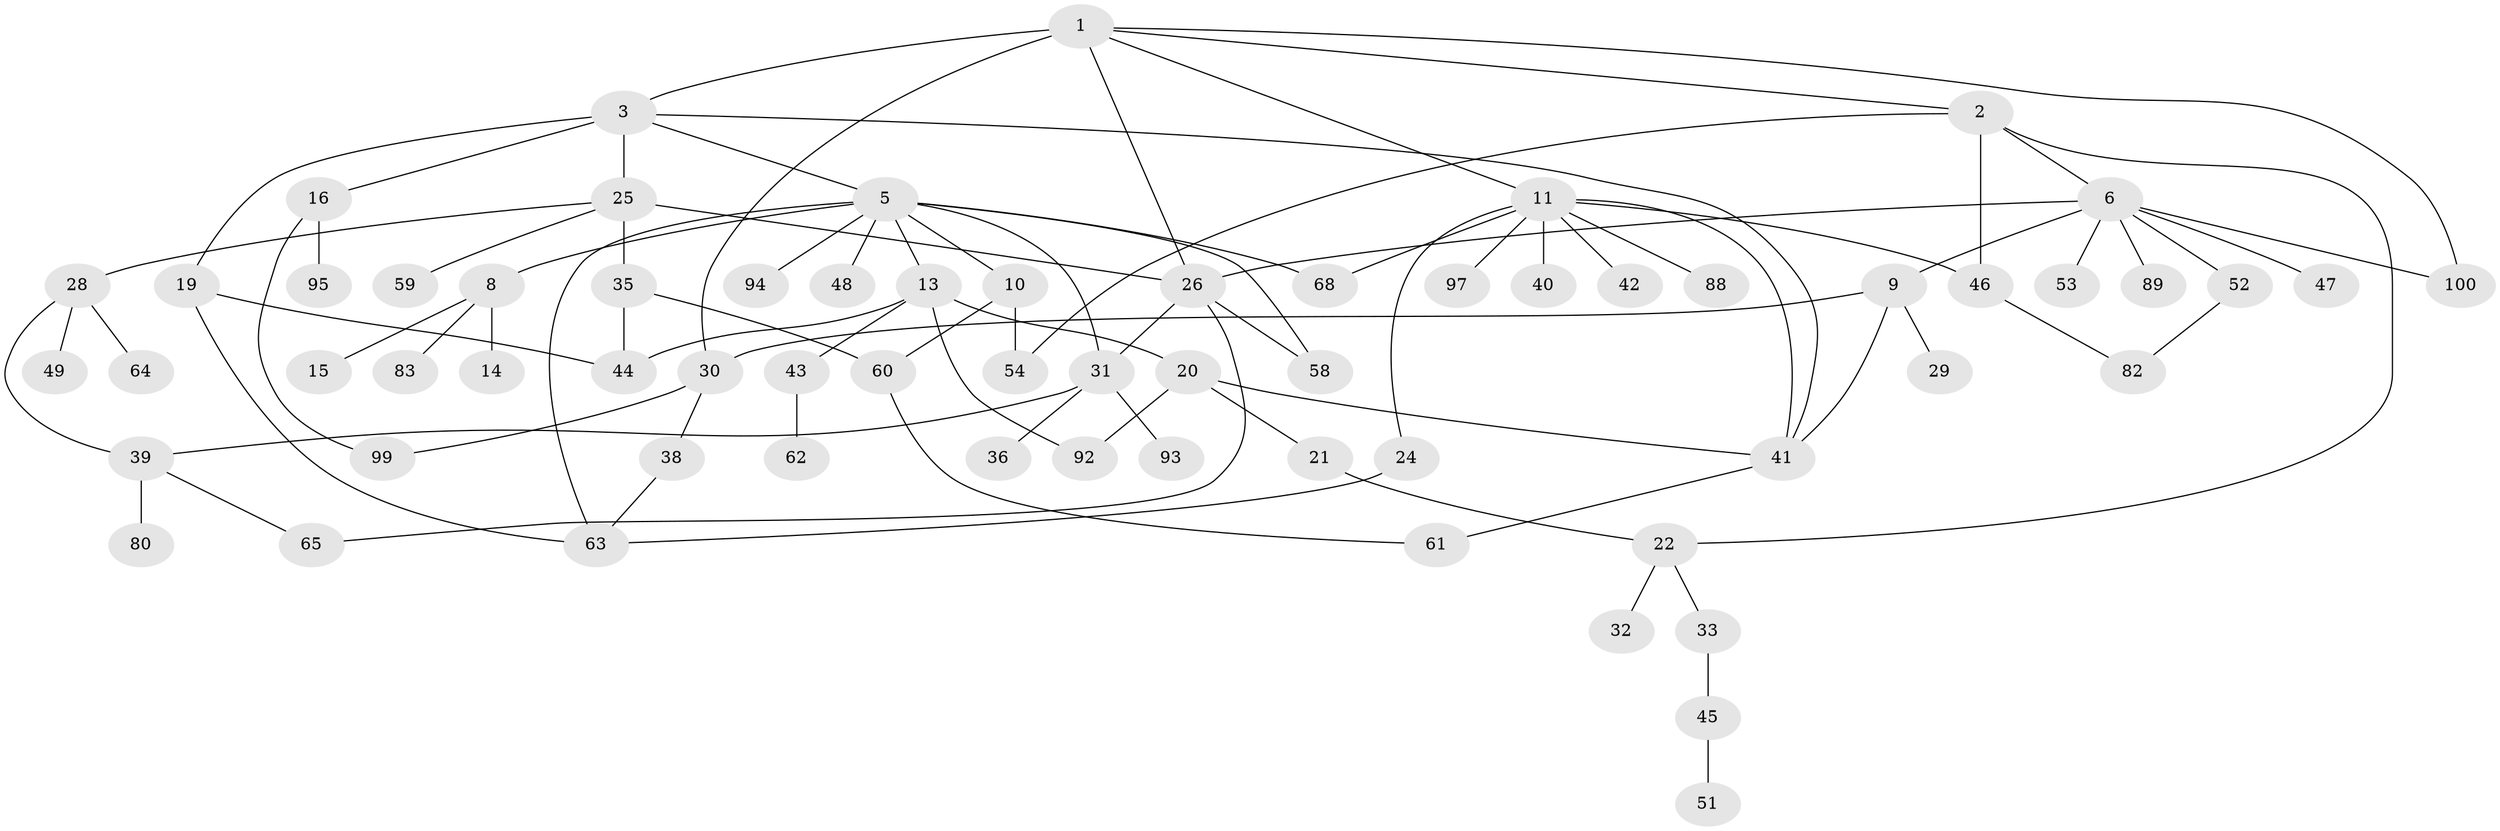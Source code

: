 // original degree distribution, {4: 0.06, 5: 0.07, 7: 0.02, 9: 0.01, 8: 0.01, 2: 0.34, 3: 0.19, 6: 0.01, 1: 0.29}
// Generated by graph-tools (version 1.1) at 2025/54/02/21/25 11:54:43]
// undirected, 65 vertices, 89 edges
graph export_dot {
graph [start="1"]
  node [color=gray90,style=filled];
  1 [super="+4"];
  2 [super="+87"];
  3 [super="+70"];
  5 [super="+17"];
  6 [super="+7"];
  8;
  9 [super="+23"];
  10 [super="+18"];
  11 [super="+12"];
  13;
  14;
  15;
  16 [super="+73"];
  19 [super="+67"];
  20 [super="+85"];
  21 [super="+84"];
  22 [super="+27"];
  24 [super="+86"];
  25 [super="+57"];
  26 [super="+91"];
  28;
  29 [super="+79"];
  30 [super="+78"];
  31 [super="+34"];
  32;
  33;
  35;
  36 [super="+37"];
  38;
  39 [super="+55"];
  40;
  41 [super="+76"];
  42 [super="+72"];
  43;
  44 [super="+56"];
  45 [super="+81"];
  46;
  47 [super="+50"];
  48 [super="+66"];
  49 [super="+96"];
  51;
  52 [super="+75"];
  53;
  54;
  58;
  59;
  60 [super="+77"];
  61 [super="+69"];
  62 [super="+98"];
  63 [super="+74"];
  64;
  65 [super="+71"];
  68;
  80 [super="+90"];
  82;
  83;
  88;
  89;
  92;
  93;
  94;
  95;
  97;
  99;
  100;
  1 -- 2;
  1 -- 3 [weight=2];
  1 -- 100;
  1 -- 26;
  1 -- 11;
  1 -- 30;
  2 -- 6;
  2 -- 22;
  2 -- 54;
  2 -- 46;
  3 -- 5;
  3 -- 16;
  3 -- 19;
  3 -- 25;
  3 -- 41;
  5 -- 8;
  5 -- 10;
  5 -- 13;
  5 -- 48;
  5 -- 63;
  5 -- 68;
  5 -- 58;
  5 -- 94;
  5 -- 31;
  6 -- 9;
  6 -- 47;
  6 -- 53;
  6 -- 89;
  6 -- 100;
  6 -- 26;
  6 -- 52;
  8 -- 14;
  8 -- 15;
  8 -- 83;
  9 -- 29;
  9 -- 41;
  9 -- 30;
  10 -- 60;
  10 -- 54;
  11 -- 24;
  11 -- 40;
  11 -- 88;
  11 -- 97;
  11 -- 68;
  11 -- 41;
  11 -- 42;
  11 -- 46;
  13 -- 20;
  13 -- 43;
  13 -- 44;
  13 -- 92;
  16 -- 99;
  16 -- 95;
  19 -- 63;
  19 -- 44;
  20 -- 21;
  20 -- 92;
  20 -- 41;
  21 -- 22;
  22 -- 32;
  22 -- 33;
  24 -- 63;
  25 -- 28;
  25 -- 35;
  25 -- 26;
  25 -- 59;
  26 -- 31;
  26 -- 58;
  26 -- 65;
  28 -- 49;
  28 -- 64;
  28 -- 39;
  30 -- 38;
  30 -- 99;
  31 -- 36;
  31 -- 39;
  31 -- 93;
  33 -- 45;
  35 -- 60;
  35 -- 44;
  38 -- 63;
  39 -- 80;
  39 -- 65;
  41 -- 61;
  43 -- 62;
  45 -- 51;
  46 -- 82;
  52 -- 82;
  60 -- 61;
}
